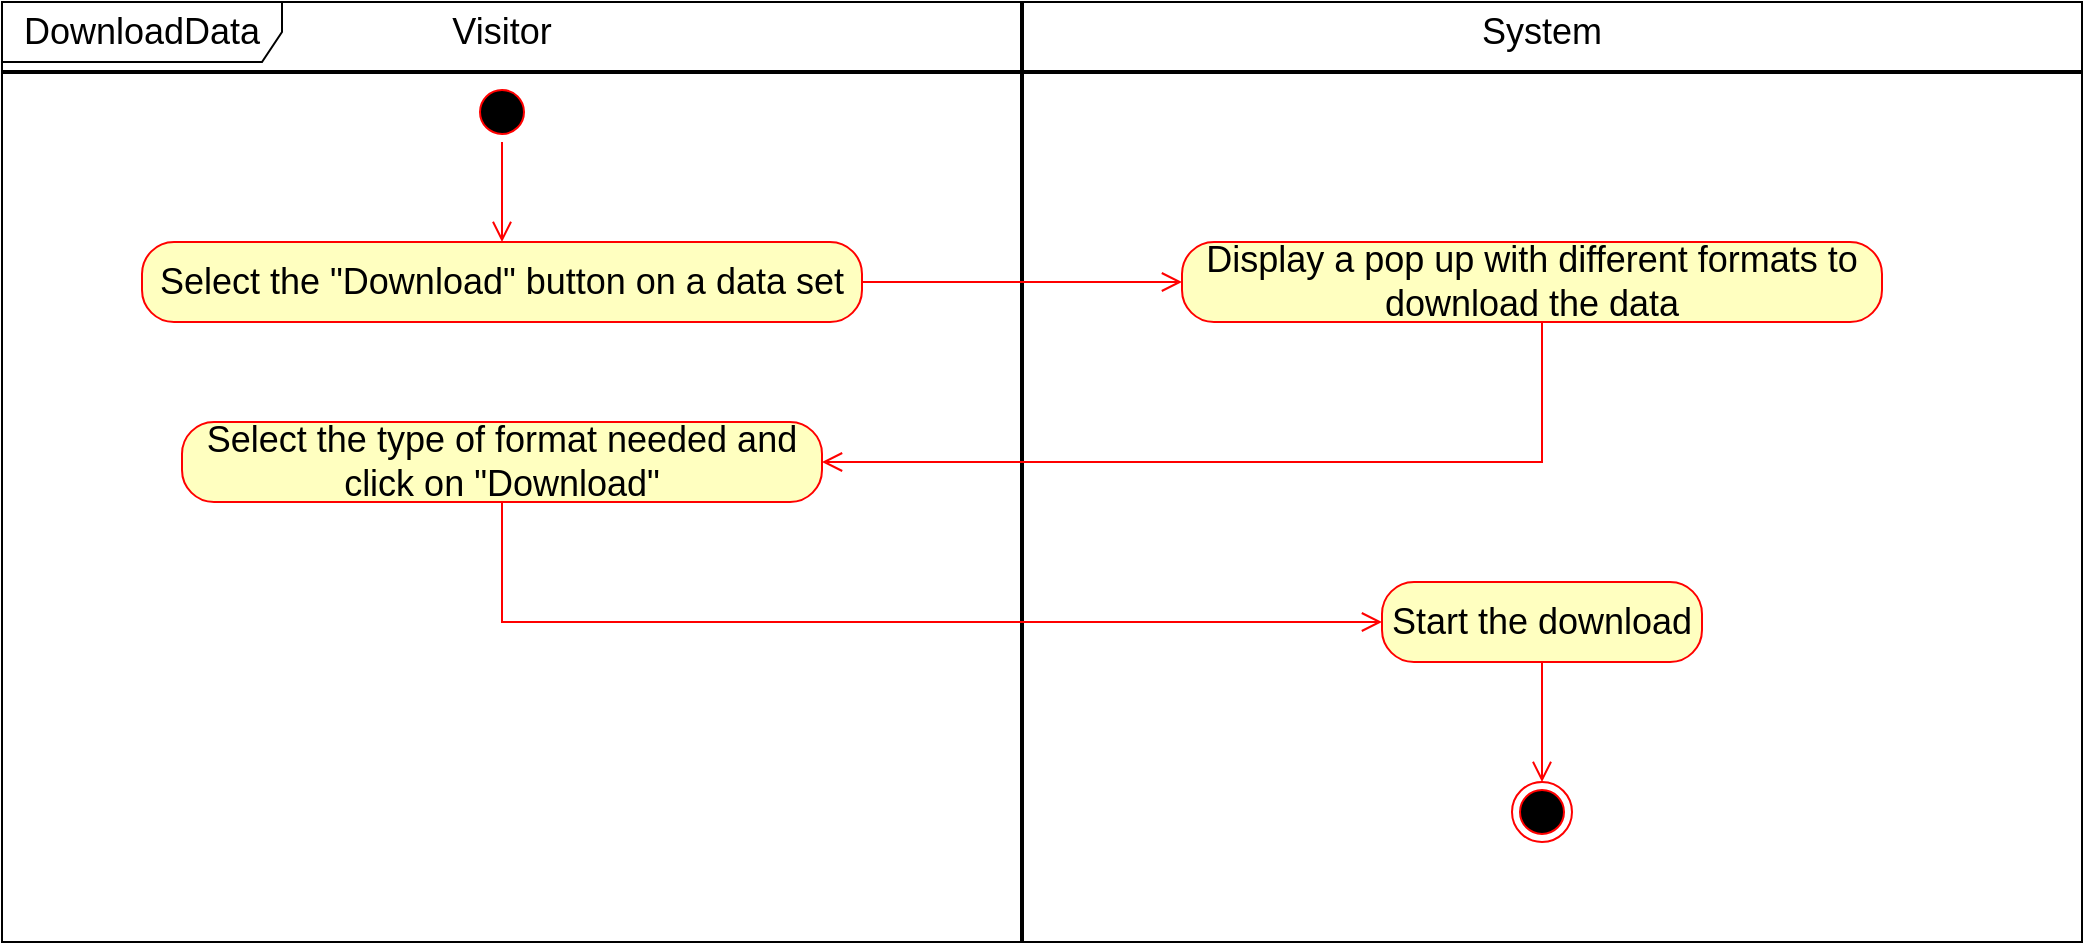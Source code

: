 <mxfile version="15.8.4" type="device" pages="3"><diagram id="OoCYxXB_j0nqK9z0bbFa" name="DownloadData"><mxGraphModel dx="1662" dy="865" grid="1" gridSize="10" guides="1" tooltips="1" connect="1" arrows="1" fold="1" page="1" pageScale="1" pageWidth="827" pageHeight="1169" math="0" shadow="0"><root><mxCell id="0"/><mxCell id="1" parent="0"/><mxCell id="_jxAPxNExxIs-kq1BEmT-1" value="&lt;font style=&quot;font-size: 18px&quot;&gt;DownloadData&lt;/font&gt;" style="shape=umlFrame;whiteSpace=wrap;html=1;width=140;height=30;" parent="1" vertex="1"><mxGeometry x="20" y="50" width="1040" height="470" as="geometry"/></mxCell><mxCell id="_jxAPxNExxIs-kq1BEmT-2" value="" style="line;strokeWidth=2;direction=south;html=1;" parent="1" vertex="1"><mxGeometry x="525" y="50" width="10" height="470" as="geometry"/></mxCell><mxCell id="_jxAPxNExxIs-kq1BEmT-3" value="" style="ellipse;html=1;shape=startState;fillColor=#000000;strokeColor=#ff0000;" parent="1" vertex="1"><mxGeometry x="255" y="90" width="30" height="30" as="geometry"/></mxCell><mxCell id="_jxAPxNExxIs-kq1BEmT-4" value="" style="edgeStyle=orthogonalEdgeStyle;html=1;verticalAlign=bottom;endArrow=open;endSize=8;strokeColor=#ff0000;rounded=0;" parent="1" source="_jxAPxNExxIs-kq1BEmT-3" target="_jxAPxNExxIs-kq1BEmT-11" edge="1"><mxGeometry relative="1" as="geometry"><mxPoint x="270" y="170" as="targetPoint"/></mxGeometry></mxCell><mxCell id="_jxAPxNExxIs-kq1BEmT-7" value="" style="ellipse;html=1;shape=endState;fillColor=#000000;strokeColor=#ff0000;" parent="1" vertex="1"><mxGeometry x="775" y="440" width="30" height="30" as="geometry"/></mxCell><mxCell id="_jxAPxNExxIs-kq1BEmT-8" value="" style="line;strokeWidth=2;html=1;" parent="1" vertex="1"><mxGeometry x="20" y="80" width="1040" height="10" as="geometry"/></mxCell><mxCell id="_jxAPxNExxIs-kq1BEmT-9" value="&lt;font style=&quot;font-size: 18px&quot;&gt;Visitor&lt;/font&gt;" style="text;html=1;strokeColor=none;fillColor=none;align=center;verticalAlign=middle;whiteSpace=wrap;rounded=0;" parent="1" vertex="1"><mxGeometry x="215" y="50" width="110" height="30" as="geometry"/></mxCell><mxCell id="_jxAPxNExxIs-kq1BEmT-10" value="&lt;font style=&quot;font-size: 18px&quot;&gt;System&lt;/font&gt;" style="text;html=1;strokeColor=none;fillColor=none;align=center;verticalAlign=middle;whiteSpace=wrap;rounded=0;" parent="1" vertex="1"><mxGeometry x="760" y="50" width="60" height="30" as="geometry"/></mxCell><mxCell id="_jxAPxNExxIs-kq1BEmT-11" value="&lt;font style=&quot;font-size: 18px&quot;&gt;Select the &quot;Download&quot; button on a data set&lt;/font&gt;" style="rounded=1;whiteSpace=wrap;html=1;arcSize=40;fontColor=#000000;fillColor=#ffffc0;strokeColor=#ff0000;" parent="1" vertex="1"><mxGeometry x="90" y="170" width="360" height="40" as="geometry"/></mxCell><mxCell id="_jxAPxNExxIs-kq1BEmT-12" value="" style="edgeStyle=orthogonalEdgeStyle;html=1;verticalAlign=bottom;endArrow=open;endSize=8;strokeColor=#ff0000;rounded=0;" parent="1" source="_jxAPxNExxIs-kq1BEmT-11" target="_jxAPxNExxIs-kq1BEmT-13" edge="1"><mxGeometry relative="1" as="geometry"><mxPoint x="275" y="270" as="targetPoint"/></mxGeometry></mxCell><mxCell id="_jxAPxNExxIs-kq1BEmT-13" value="&lt;font style=&quot;font-size: 18px&quot;&gt;Display a pop up with different formats to download the data&lt;/font&gt;" style="rounded=1;whiteSpace=wrap;html=1;arcSize=40;fontColor=#000000;fillColor=#ffffc0;strokeColor=#ff0000;" parent="1" vertex="1"><mxGeometry x="610" y="170" width="350" height="40" as="geometry"/></mxCell><mxCell id="_jxAPxNExxIs-kq1BEmT-14" value="" style="edgeStyle=orthogonalEdgeStyle;html=1;verticalAlign=bottom;endArrow=open;endSize=8;strokeColor=#ff0000;rounded=0;" parent="1" source="_jxAPxNExxIs-kq1BEmT-13" target="_jxAPxNExxIs-kq1BEmT-15" edge="1"><mxGeometry relative="1" as="geometry"><mxPoint x="270" y="330" as="targetPoint"/><Array as="points"><mxPoint x="790" y="280"/></Array></mxGeometry></mxCell><mxCell id="_jxAPxNExxIs-kq1BEmT-15" value="&lt;font style=&quot;font-size: 18px&quot;&gt;Select the type of format needed and click on &quot;Download&quot;&lt;/font&gt;" style="rounded=1;whiteSpace=wrap;html=1;arcSize=40;fontColor=#000000;fillColor=#ffffc0;strokeColor=#ff0000;" parent="1" vertex="1"><mxGeometry x="110" y="260" width="320" height="40" as="geometry"/></mxCell><mxCell id="_jxAPxNExxIs-kq1BEmT-16" value="" style="edgeStyle=orthogonalEdgeStyle;html=1;verticalAlign=bottom;endArrow=open;endSize=8;strokeColor=#ff0000;rounded=0;" parent="1" source="_jxAPxNExxIs-kq1BEmT-15" target="_jxAPxNExxIs-kq1BEmT-19" edge="1"><mxGeometry relative="1" as="geometry"><mxPoint x="690" y="360" as="targetPoint"/><Array as="points"><mxPoint x="270" y="360"/><mxPoint x="790" y="360"/></Array></mxGeometry></mxCell><mxCell id="_jxAPxNExxIs-kq1BEmT-19" value="&lt;font style=&quot;font-size: 18px&quot;&gt;Start the download&lt;/font&gt;" style="rounded=1;whiteSpace=wrap;html=1;arcSize=40;fontColor=#000000;fillColor=#ffffc0;strokeColor=#ff0000;" parent="1" vertex="1"><mxGeometry x="710" y="340" width="160" height="40" as="geometry"/></mxCell><mxCell id="_jxAPxNExxIs-kq1BEmT-20" value="" style="edgeStyle=orthogonalEdgeStyle;html=1;verticalAlign=bottom;endArrow=open;endSize=8;strokeColor=#ff0000;rounded=0;" parent="1" source="_jxAPxNExxIs-kq1BEmT-19" target="_jxAPxNExxIs-kq1BEmT-7" edge="1"><mxGeometry relative="1" as="geometry"><mxPoint x="790" y="490" as="targetPoint"/></mxGeometry></mxCell></root></mxGraphModel></diagram><diagram id="eI79s5MnFHEDjT-lW_99" name="FilterData"><mxGraphModel dx="1662" dy="865" grid="1" gridSize="10" guides="1" tooltips="1" connect="1" arrows="1" fold="1" page="1" pageScale="1" pageWidth="827" pageHeight="1169" math="0" shadow="0"><root><mxCell id="DgFTVfkDz-OkzwRiG6SD-0"/><mxCell id="DgFTVfkDz-OkzwRiG6SD-1" parent="DgFTVfkDz-OkzwRiG6SD-0"/><mxCell id="bI4uUeGk03f2e6X3vzaL-0" value="&lt;font style=&quot;font-size: 18px&quot;&gt;FilterData&lt;/font&gt;" style="shape=umlFrame;whiteSpace=wrap;html=1;width=130;height=30;" parent="DgFTVfkDz-OkzwRiG6SD-1" vertex="1"><mxGeometry x="20" y="50" width="1040" height="670" as="geometry"/></mxCell><mxCell id="bI4uUeGk03f2e6X3vzaL-1" value="" style="line;strokeWidth=2;direction=south;html=1;" parent="DgFTVfkDz-OkzwRiG6SD-1" vertex="1"><mxGeometry x="525" y="50" width="10" height="670" as="geometry"/></mxCell><mxCell id="bI4uUeGk03f2e6X3vzaL-2" value="" style="ellipse;html=1;shape=startState;fillColor=#000000;strokeColor=#ff0000;" parent="DgFTVfkDz-OkzwRiG6SD-1" vertex="1"><mxGeometry x="255" y="90" width="30" height="30" as="geometry"/></mxCell><mxCell id="bI4uUeGk03f2e6X3vzaL-3" value="" style="edgeStyle=orthogonalEdgeStyle;html=1;verticalAlign=bottom;endArrow=open;endSize=8;strokeColor=#ff0000;rounded=0;" parent="DgFTVfkDz-OkzwRiG6SD-1" source="bI4uUeGk03f2e6X3vzaL-2" target="CLhOuoMD89OMFeSoyMoy-0" edge="1"><mxGeometry relative="1" as="geometry"><mxPoint x="270" y="170" as="targetPoint"/></mxGeometry></mxCell><mxCell id="bI4uUeGk03f2e6X3vzaL-4" value="" style="ellipse;html=1;shape=endState;fillColor=#000000;strokeColor=#ff0000;" parent="DgFTVfkDz-OkzwRiG6SD-1" vertex="1"><mxGeometry x="775" y="650" width="30" height="30" as="geometry"/></mxCell><mxCell id="bI4uUeGk03f2e6X3vzaL-5" value="" style="line;strokeWidth=2;html=1;" parent="DgFTVfkDz-OkzwRiG6SD-1" vertex="1"><mxGeometry x="20" y="80" width="1040" height="10" as="geometry"/></mxCell><mxCell id="bI4uUeGk03f2e6X3vzaL-6" value="&lt;font style=&quot;font-size: 18px&quot;&gt;Visitor&lt;/font&gt;" style="text;html=1;strokeColor=none;fillColor=none;align=center;verticalAlign=middle;whiteSpace=wrap;rounded=0;" parent="DgFTVfkDz-OkzwRiG6SD-1" vertex="1"><mxGeometry x="215" y="50" width="110" height="30" as="geometry"/></mxCell><mxCell id="bI4uUeGk03f2e6X3vzaL-7" value="&lt;font style=&quot;font-size: 18px&quot;&gt;System&lt;/font&gt;" style="text;html=1;strokeColor=none;fillColor=none;align=center;verticalAlign=middle;whiteSpace=wrap;rounded=0;" parent="DgFTVfkDz-OkzwRiG6SD-1" vertex="1"><mxGeometry x="760" y="50" width="60" height="30" as="geometry"/></mxCell><mxCell id="bI4uUeGk03f2e6X3vzaL-8" value="&lt;font style=&quot;font-size: 18px&quot;&gt;Select the &quot;Filter&quot; button on a data set&lt;/font&gt;" style="rounded=1;whiteSpace=wrap;html=1;arcSize=40;fontColor=#000000;fillColor=#ffffc0;strokeColor=#ff0000;" parent="DgFTVfkDz-OkzwRiG6SD-1" vertex="1"><mxGeometry x="100" y="320" width="360" height="40" as="geometry"/></mxCell><mxCell id="bI4uUeGk03f2e6X3vzaL-9" value="" style="edgeStyle=orthogonalEdgeStyle;html=1;verticalAlign=bottom;endArrow=open;endSize=8;strokeColor=#ff0000;rounded=0;" parent="DgFTVfkDz-OkzwRiG6SD-1" source="bI4uUeGk03f2e6X3vzaL-8" target="bI4uUeGk03f2e6X3vzaL-10" edge="1"><mxGeometry relative="1" as="geometry"><mxPoint x="275" y="480" as="targetPoint"/><Array as="points"><mxPoint x="280" y="400"/></Array></mxGeometry></mxCell><mxCell id="bI4uUeGk03f2e6X3vzaL-10" value="&lt;font style=&quot;font-size: 18px&quot;&gt;Display a pop up with different filter options&lt;/font&gt;" style="rounded=1;whiteSpace=wrap;html=1;arcSize=40;fontColor=#000000;fillColor=#ffffc0;strokeColor=#ff0000;" parent="DgFTVfkDz-OkzwRiG6SD-1" vertex="1"><mxGeometry x="650" y="380" width="280" height="40" as="geometry"/></mxCell><mxCell id="bI4uUeGk03f2e6X3vzaL-11" value="" style="edgeStyle=orthogonalEdgeStyle;html=1;verticalAlign=bottom;endArrow=open;endSize=8;strokeColor=#ff0000;rounded=0;" parent="DgFTVfkDz-OkzwRiG6SD-1" source="bI4uUeGk03f2e6X3vzaL-10" target="bI4uUeGk03f2e6X3vzaL-12" edge="1"><mxGeometry relative="1" as="geometry"><mxPoint x="270" y="540" as="targetPoint"/><Array as="points"><mxPoint x="790" y="490"/></Array></mxGeometry></mxCell><mxCell id="bI4uUeGk03f2e6X3vzaL-12" value="&lt;font style=&quot;font-size: 18px&quot;&gt;Select the filters that wants to apply to the search and click the &quot;Search&quot; button&lt;/font&gt;" style="rounded=1;whiteSpace=wrap;html=1;arcSize=40;fontColor=#000000;fillColor=#ffffc0;strokeColor=#ff0000;" parent="DgFTVfkDz-OkzwRiG6SD-1" vertex="1"><mxGeometry x="80" y="470" width="370" height="40" as="geometry"/></mxCell><mxCell id="bI4uUeGk03f2e6X3vzaL-13" value="" style="edgeStyle=orthogonalEdgeStyle;html=1;verticalAlign=bottom;endArrow=open;endSize=8;strokeColor=#ff0000;rounded=0;" parent="DgFTVfkDz-OkzwRiG6SD-1" source="bI4uUeGk03f2e6X3vzaL-12" target="bI4uUeGk03f2e6X3vzaL-14" edge="1"><mxGeometry relative="1" as="geometry"><mxPoint x="690" y="570" as="targetPoint"/><Array as="points"><mxPoint x="270" y="570"/><mxPoint x="790" y="570"/></Array></mxGeometry></mxCell><mxCell id="bI4uUeGk03f2e6X3vzaL-14" value="&lt;font style=&quot;font-size: 18px&quot;&gt;Search with the selected filters on the data set&lt;/font&gt;" style="rounded=1;whiteSpace=wrap;html=1;arcSize=40;fontColor=#000000;fillColor=#ffffc0;strokeColor=#ff0000;" parent="DgFTVfkDz-OkzwRiG6SD-1" vertex="1"><mxGeometry x="660" y="550" width="260" height="40" as="geometry"/></mxCell><mxCell id="bI4uUeGk03f2e6X3vzaL-15" value="" style="edgeStyle=orthogonalEdgeStyle;html=1;verticalAlign=bottom;endArrow=open;endSize=8;strokeColor=#ff0000;rounded=0;" parent="DgFTVfkDz-OkzwRiG6SD-1" source="bI4uUeGk03f2e6X3vzaL-14" target="bI4uUeGk03f2e6X3vzaL-4" edge="1"><mxGeometry relative="1" as="geometry"><mxPoint x="790" y="700" as="targetPoint"/></mxGeometry></mxCell><mxCell id="CLhOuoMD89OMFeSoyMoy-0" value="&lt;font style=&quot;font-size: 18px&quot;&gt;Clicks on &quot;Access the data&quot;&lt;/font&gt;" style="rounded=1;whiteSpace=wrap;html=1;arcSize=40;fontColor=#000000;fillColor=#ffffc0;strokeColor=#ff0000;" vertex="1" parent="DgFTVfkDz-OkzwRiG6SD-1"><mxGeometry x="150" y="160" width="240" height="40" as="geometry"/></mxCell><mxCell id="CLhOuoMD89OMFeSoyMoy-1" value="" style="edgeStyle=orthogonalEdgeStyle;html=1;verticalAlign=bottom;endArrow=open;endSize=8;strokeColor=#ff0000;rounded=0;" edge="1" source="CLhOuoMD89OMFeSoyMoy-0" parent="DgFTVfkDz-OkzwRiG6SD-1" target="CLhOuoMD89OMFeSoyMoy-2"><mxGeometry relative="1" as="geometry"><mxPoint x="270" y="250" as="targetPoint"/><Array as="points"><mxPoint x="270" y="240"/></Array></mxGeometry></mxCell><mxCell id="CLhOuoMD89OMFeSoyMoy-2" value="Displays the available data" style="rounded=1;whiteSpace=wrap;html=1;arcSize=40;fontColor=#000000;fillColor=#ffffc0;strokeColor=#ff0000;fontSize=18;" vertex="1" parent="DgFTVfkDz-OkzwRiG6SD-1"><mxGeometry x="690" y="220" width="200" height="40" as="geometry"/></mxCell><mxCell id="CLhOuoMD89OMFeSoyMoy-3" value="" style="edgeStyle=orthogonalEdgeStyle;html=1;verticalAlign=bottom;endArrow=open;endSize=8;strokeColor=#ff0000;rounded=0;fontSize=18;" edge="1" source="CLhOuoMD89OMFeSoyMoy-2" parent="DgFTVfkDz-OkzwRiG6SD-1" target="bI4uUeGk03f2e6X3vzaL-8"><mxGeometry relative="1" as="geometry"><mxPoint x="790" y="300" as="targetPoint"/><Array as="points"><mxPoint x="790" y="290"/><mxPoint x="280" y="290"/></Array></mxGeometry></mxCell></root></mxGraphModel></diagram><diagram id="AvpTyUQ8Vchm3sRQKT5c" name="NavigateTheForum"><mxGraphModel dx="1046" dy="1236" grid="1" gridSize="10" guides="1" tooltips="1" connect="1" arrows="1" fold="1" page="1" pageScale="1" pageWidth="827" pageHeight="1169" math="0" shadow="0"><root><mxCell id="d20Q-NBR2Ef7uaLR0PMZ-0"/><mxCell id="d20Q-NBR2Ef7uaLR0PMZ-1" parent="d20Q-NBR2Ef7uaLR0PMZ-0"/><mxCell id="d20Q-NBR2Ef7uaLR0PMZ-2" value="&lt;font style=&quot;font-size: 18px&quot;&gt;NavigateTheForum&lt;/font&gt;" style="shape=umlFrame;whiteSpace=wrap;html=1;width=170;height=30;" vertex="1" parent="d20Q-NBR2Ef7uaLR0PMZ-1"><mxGeometry x="20" y="50" width="1040" height="790" as="geometry"/></mxCell><mxCell id="d20Q-NBR2Ef7uaLR0PMZ-3" value="" style="line;strokeWidth=2;direction=south;html=1;" vertex="1" parent="d20Q-NBR2Ef7uaLR0PMZ-1"><mxGeometry x="525" y="50" width="10" height="790" as="geometry"/></mxCell><mxCell id="d20Q-NBR2Ef7uaLR0PMZ-4" value="" style="ellipse;html=1;shape=startState;fillColor=#000000;strokeColor=#ff0000;" vertex="1" parent="d20Q-NBR2Ef7uaLR0PMZ-1"><mxGeometry x="255" y="90" width="30" height="30" as="geometry"/></mxCell><mxCell id="d20Q-NBR2Ef7uaLR0PMZ-5" value="" style="edgeStyle=orthogonalEdgeStyle;html=1;verticalAlign=bottom;endArrow=open;endSize=8;strokeColor=#ff0000;rounded=0;" edge="1" parent="d20Q-NBR2Ef7uaLR0PMZ-1" source="d20Q-NBR2Ef7uaLR0PMZ-4" target="d20Q-NBR2Ef7uaLR0PMZ-10"><mxGeometry relative="1" as="geometry"><mxPoint x="270" y="170" as="targetPoint"/></mxGeometry></mxCell><mxCell id="d20Q-NBR2Ef7uaLR0PMZ-6" value="" style="ellipse;html=1;shape=endState;fillColor=#000000;strokeColor=#ff0000;" vertex="1" parent="d20Q-NBR2Ef7uaLR0PMZ-1"><mxGeometry x="775" y="780" width="30" height="30" as="geometry"/></mxCell><mxCell id="d20Q-NBR2Ef7uaLR0PMZ-7" value="" style="line;strokeWidth=2;html=1;" vertex="1" parent="d20Q-NBR2Ef7uaLR0PMZ-1"><mxGeometry x="20" y="80" width="1040" height="10" as="geometry"/></mxCell><mxCell id="d20Q-NBR2Ef7uaLR0PMZ-8" value="&lt;font style=&quot;font-size: 18px&quot;&gt;Visitor&lt;/font&gt;" style="text;html=1;strokeColor=none;fillColor=none;align=center;verticalAlign=middle;whiteSpace=wrap;rounded=0;" vertex="1" parent="d20Q-NBR2Ef7uaLR0PMZ-1"><mxGeometry x="215" y="50" width="110" height="30" as="geometry"/></mxCell><mxCell id="d20Q-NBR2Ef7uaLR0PMZ-9" value="&lt;font style=&quot;font-size: 18px&quot;&gt;System&lt;/font&gt;" style="text;html=1;strokeColor=none;fillColor=none;align=center;verticalAlign=middle;whiteSpace=wrap;rounded=0;" vertex="1" parent="d20Q-NBR2Ef7uaLR0PMZ-1"><mxGeometry x="760" y="50" width="60" height="30" as="geometry"/></mxCell><mxCell id="d20Q-NBR2Ef7uaLR0PMZ-10" value="&lt;font style=&quot;font-size: 18px&quot;&gt;Select the &quot;Open the forum&quot; button&lt;/font&gt;" style="rounded=1;whiteSpace=wrap;html=1;arcSize=40;fontColor=#000000;fillColor=#ffffc0;strokeColor=#ff0000;" vertex="1" parent="d20Q-NBR2Ef7uaLR0PMZ-1"><mxGeometry x="90" y="170" width="360" height="40" as="geometry"/></mxCell><mxCell id="d20Q-NBR2Ef7uaLR0PMZ-11" value="" style="edgeStyle=orthogonalEdgeStyle;html=1;verticalAlign=bottom;endArrow=open;endSize=8;strokeColor=#ff0000;rounded=0;" edge="1" parent="d20Q-NBR2Ef7uaLR0PMZ-1" source="d20Q-NBR2Ef7uaLR0PMZ-10" target="d20Q-NBR2Ef7uaLR0PMZ-12"><mxGeometry relative="1" as="geometry"><mxPoint x="275" y="270" as="targetPoint"/></mxGeometry></mxCell><mxCell id="d20Q-NBR2Ef7uaLR0PMZ-12" value="&lt;font style=&quot;font-size: 18px&quot;&gt;Displays the forum home page&lt;/font&gt;" style="rounded=1;whiteSpace=wrap;html=1;arcSize=40;fontColor=#000000;fillColor=#ffffc0;strokeColor=#ff0000;" vertex="1" parent="d20Q-NBR2Ef7uaLR0PMZ-1"><mxGeometry x="610" y="170" width="350" height="40" as="geometry"/></mxCell><mxCell id="d20Q-NBR2Ef7uaLR0PMZ-13" value="" style="edgeStyle=orthogonalEdgeStyle;html=1;verticalAlign=bottom;endArrow=open;endSize=8;strokeColor=#ff0000;rounded=0;" edge="1" parent="d20Q-NBR2Ef7uaLR0PMZ-1" source="d20Q-NBR2Ef7uaLR0PMZ-12" target="d20Q-NBR2Ef7uaLR0PMZ-14"><mxGeometry relative="1" as="geometry"><mxPoint x="270" y="330" as="targetPoint"/><Array as="points"><mxPoint x="790" y="280"/></Array></mxGeometry></mxCell><mxCell id="d20Q-NBR2Ef7uaLR0PMZ-14" value="&lt;font style=&quot;font-size: 18px&quot;&gt;Select the Topic is interested to visit&lt;/font&gt;" style="rounded=1;whiteSpace=wrap;html=1;arcSize=40;fontColor=#000000;fillColor=#ffffc0;strokeColor=#ff0000;" vertex="1" parent="d20Q-NBR2Ef7uaLR0PMZ-1"><mxGeometry x="110" y="260" width="320" height="40" as="geometry"/></mxCell><mxCell id="d20Q-NBR2Ef7uaLR0PMZ-15" value="" style="edgeStyle=orthogonalEdgeStyle;html=1;verticalAlign=bottom;endArrow=open;endSize=8;strokeColor=#ff0000;rounded=0;" edge="1" parent="d20Q-NBR2Ef7uaLR0PMZ-1" source="d20Q-NBR2Ef7uaLR0PMZ-14" target="d20Q-NBR2Ef7uaLR0PMZ-18"><mxGeometry relative="1" as="geometry"><mxPoint x="690" y="360" as="targetPoint"/><Array as="points"><mxPoint x="270" y="365"/></Array></mxGeometry></mxCell><mxCell id="d20Q-NBR2Ef7uaLR0PMZ-16" value="&lt;font style=&quot;font-size: 18px&quot;&gt;Start the download of the selected attachment&lt;/font&gt;" style="rounded=1;whiteSpace=wrap;html=1;arcSize=40;fontColor=#000000;fillColor=#ffffc0;strokeColor=#ff0000;" vertex="1" parent="d20Q-NBR2Ef7uaLR0PMZ-1"><mxGeometry x="640" y="680" width="300" height="40" as="geometry"/></mxCell><mxCell id="d20Q-NBR2Ef7uaLR0PMZ-17" value="" style="edgeStyle=orthogonalEdgeStyle;html=1;verticalAlign=bottom;endArrow=open;endSize=8;strokeColor=#ff0000;rounded=0;" edge="1" parent="d20Q-NBR2Ef7uaLR0PMZ-1" source="d20Q-NBR2Ef7uaLR0PMZ-16" target="d20Q-NBR2Ef7uaLR0PMZ-6"><mxGeometry relative="1" as="geometry"><mxPoint x="795" y="830" as="targetPoint"/></mxGeometry></mxCell><mxCell id="d20Q-NBR2Ef7uaLR0PMZ-18" value="Displays the selected Topic" style="rounded=1;whiteSpace=wrap;html=1;arcSize=40;fontColor=#000000;fillColor=#ffffc0;strokeColor=#ff0000;fontSize=18;" vertex="1" parent="d20Q-NBR2Ef7uaLR0PMZ-1"><mxGeometry x="645" y="345" width="290" height="40" as="geometry"/></mxCell><mxCell id="d20Q-NBR2Ef7uaLR0PMZ-19" value="" style="edgeStyle=orthogonalEdgeStyle;html=1;verticalAlign=bottom;endArrow=open;endSize=8;strokeColor=#ff0000;rounded=0;fontSize=18;" edge="1" source="d20Q-NBR2Ef7uaLR0PMZ-18" parent="d20Q-NBR2Ef7uaLR0PMZ-1" target="d20Q-NBR2Ef7uaLR0PMZ-20"><mxGeometry relative="1" as="geometry"><mxPoint x="785" y="445" as="targetPoint"/><Array as="points"><mxPoint x="790" y="440"/></Array></mxGeometry></mxCell><mxCell id="d20Q-NBR2Ef7uaLR0PMZ-20" value="Select the Discussion is interested to visit" style="rounded=1;whiteSpace=wrap;html=1;arcSize=40;fontColor=#000000;fillColor=#ffffc0;strokeColor=#ff0000;fontSize=18;" vertex="1" parent="d20Q-NBR2Ef7uaLR0PMZ-1"><mxGeometry x="110" y="420" width="320" height="40" as="geometry"/></mxCell><mxCell id="d20Q-NBR2Ef7uaLR0PMZ-21" value="" style="edgeStyle=orthogonalEdgeStyle;html=1;verticalAlign=bottom;endArrow=open;endSize=8;strokeColor=#ff0000;rounded=0;fontSize=18;" edge="1" source="d20Q-NBR2Ef7uaLR0PMZ-20" parent="d20Q-NBR2Ef7uaLR0PMZ-1" target="d20Q-NBR2Ef7uaLR0PMZ-22"><mxGeometry relative="1" as="geometry"><mxPoint x="270" y="520" as="targetPoint"/><Array as="points"><mxPoint x="270" y="520"/></Array></mxGeometry></mxCell><mxCell id="d20Q-NBR2Ef7uaLR0PMZ-22" value="Displays the selected Discussion" style="rounded=1;whiteSpace=wrap;html=1;arcSize=40;fontColor=#000000;fillColor=#ffffc0;strokeColor=#ff0000;fontSize=18;" vertex="1" parent="d20Q-NBR2Ef7uaLR0PMZ-1"><mxGeometry x="670" y="500" width="240" height="40" as="geometry"/></mxCell><mxCell id="d20Q-NBR2Ef7uaLR0PMZ-23" value="" style="edgeStyle=orthogonalEdgeStyle;html=1;verticalAlign=bottom;endArrow=open;endSize=8;strokeColor=#ff0000;rounded=0;fontSize=18;" edge="1" source="d20Q-NBR2Ef7uaLR0PMZ-22" parent="d20Q-NBR2Ef7uaLR0PMZ-1" target="d20Q-NBR2Ef7uaLR0PMZ-24"><mxGeometry relative="1" as="geometry"><mxPoint x="790" y="600" as="targetPoint"/><Array as="points"><mxPoint x="790" y="600"/></Array></mxGeometry></mxCell><mxCell id="d20Q-NBR2Ef7uaLR0PMZ-24" value="Clicks on an attachment" style="rounded=1;whiteSpace=wrap;html=1;arcSize=40;fontColor=#000000;fillColor=#ffffc0;strokeColor=#ff0000;fontSize=18;" vertex="1" parent="d20Q-NBR2Ef7uaLR0PMZ-1"><mxGeometry x="150" y="580" width="230" height="40" as="geometry"/></mxCell><mxCell id="d20Q-NBR2Ef7uaLR0PMZ-25" value="" style="edgeStyle=orthogonalEdgeStyle;html=1;verticalAlign=bottom;endArrow=open;endSize=8;strokeColor=#ff0000;rounded=0;fontSize=18;" edge="1" source="d20Q-NBR2Ef7uaLR0PMZ-24" parent="d20Q-NBR2Ef7uaLR0PMZ-1" target="d20Q-NBR2Ef7uaLR0PMZ-16"><mxGeometry relative="1" as="geometry"><mxPoint x="270" y="680" as="targetPoint"/><Array as="points"><mxPoint x="270" y="700"/></Array></mxGeometry></mxCell></root></mxGraphModel></diagram></mxfile>